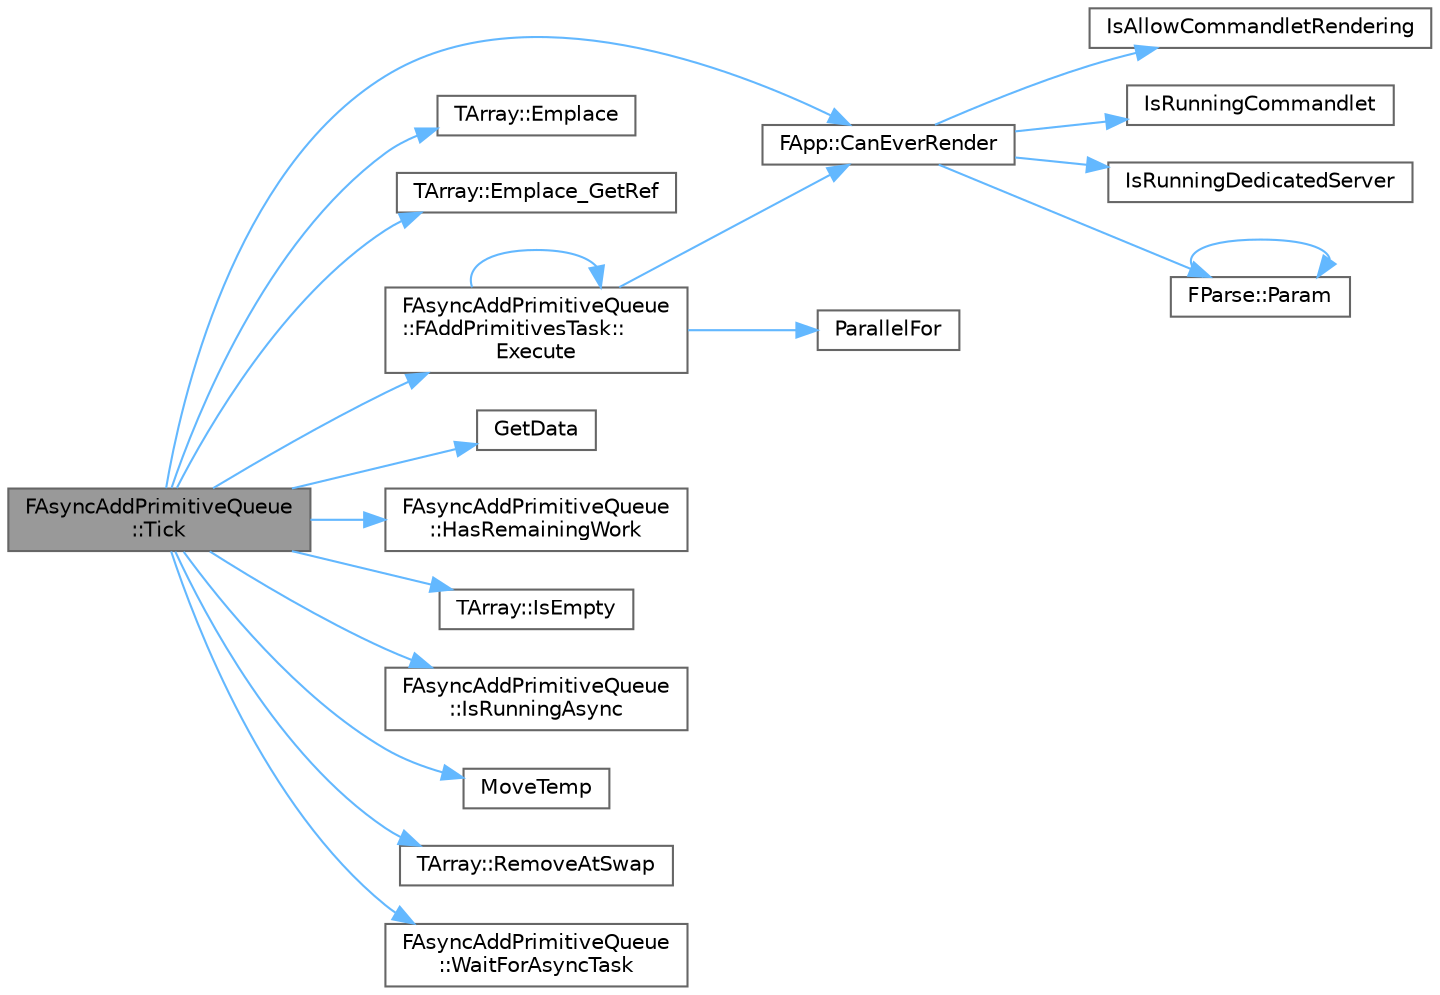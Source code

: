 digraph "FAsyncAddPrimitiveQueue::Tick"
{
 // INTERACTIVE_SVG=YES
 // LATEX_PDF_SIZE
  bgcolor="transparent";
  edge [fontname=Helvetica,fontsize=10,labelfontname=Helvetica,labelfontsize=10];
  node [fontname=Helvetica,fontsize=10,shape=box,height=0.2,width=0.4];
  rankdir="LR";
  Node1 [id="Node000001",label="FAsyncAddPrimitiveQueue\l::Tick",height=0.2,width=0.4,color="gray40", fillcolor="grey60", style="filled", fontcolor="black",tooltip=" "];
  Node1 -> Node2 [id="edge1_Node000001_Node000002",color="steelblue1",style="solid",tooltip=" "];
  Node2 [id="Node000002",label="FApp::CanEverRender",height=0.2,width=0.4,color="grey40", fillcolor="white", style="filled",URL="$d9/d01/classFApp.html#a326c7bc89ea7b26d4e003dd460b6fabb",tooltip="Checks whether this application can render anything."];
  Node2 -> Node3 [id="edge2_Node000002_Node000003",color="steelblue1",style="solid",tooltip=" "];
  Node3 [id="Node000003",label="IsAllowCommandletRendering",height=0.2,width=0.4,color="grey40", fillcolor="white", style="filled",URL="$d5/d8c/CoreGlobals_8h.html#a605fcb0c14b762383d45874e441732bd",tooltip="Check to see if we should initialise RHI and set up scene for rendering even when running a commandle..."];
  Node2 -> Node4 [id="edge3_Node000002_Node000004",color="steelblue1",style="solid",tooltip=" "];
  Node4 [id="Node000004",label="IsRunningCommandlet",height=0.2,width=0.4,color="grey40", fillcolor="white", style="filled",URL="$d5/d8c/CoreGlobals_8h.html#a031b98deaa2950cedb7ee99a4e968fc2",tooltip="Check to see if this executable is running a commandlet (custom command-line processing code in an ed..."];
  Node2 -> Node5 [id="edge4_Node000002_Node000005",color="steelblue1",style="solid",tooltip=" "];
  Node5 [id="Node000005",label="IsRunningDedicatedServer",height=0.2,width=0.4,color="grey40", fillcolor="white", style="filled",URL="$d8/d97/CoreMisc_8h.html#a3ee85cf40144be11bf7291ef1dacbb18",tooltip="Check to see if this executable was launched as a dedicated server process and should not load client..."];
  Node2 -> Node6 [id="edge5_Node000002_Node000006",color="steelblue1",style="solid",tooltip=" "];
  Node6 [id="Node000006",label="FParse::Param",height=0.2,width=0.4,color="grey40", fillcolor="white", style="filled",URL="$d3/db4/structFParse.html#a0c441f5262efce3303b0cac83fac81a4",tooltip="Checks if a command-line parameter exists in the stream."];
  Node6 -> Node6 [id="edge6_Node000006_Node000006",color="steelblue1",style="solid",tooltip=" "];
  Node1 -> Node7 [id="edge7_Node000001_Node000007",color="steelblue1",style="solid",tooltip=" "];
  Node7 [id="Node000007",label="TArray::Emplace",height=0.2,width=0.4,color="grey40", fillcolor="white", style="filled",URL="$d4/d52/classTArray.html#a084ac3e03e7fe74b0b2d28cd8695c197",tooltip="Constructs a new item at the end of the array, possibly reallocating the whole array to fit."];
  Node1 -> Node8 [id="edge8_Node000001_Node000008",color="steelblue1",style="solid",tooltip=" "];
  Node8 [id="Node000008",label="TArray::Emplace_GetRef",height=0.2,width=0.4,color="grey40", fillcolor="white", style="filled",URL="$d4/d52/classTArray.html#a48a525ff9aca674ea8f4129630b67d9d",tooltip="Constructs a new item at the end of the array, possibly reallocating the whole array to fit."];
  Node1 -> Node9 [id="edge9_Node000001_Node000009",color="steelblue1",style="solid",tooltip=" "];
  Node9 [id="Node000009",label="FAsyncAddPrimitiveQueue\l::FAddPrimitivesTask::\lExecute",height=0.2,width=0.4,color="grey40", fillcolor="white", style="filled",URL="$dc/df3/structFAsyncAddPrimitiveQueue_1_1FAddPrimitivesTask.html#a18c765b662275d312eee00101cd76986",tooltip=" "];
  Node9 -> Node2 [id="edge10_Node000009_Node000002",color="steelblue1",style="solid",tooltip=" "];
  Node9 -> Node9 [id="edge11_Node000009_Node000009",color="steelblue1",style="solid",tooltip=" "];
  Node9 -> Node10 [id="edge12_Node000009_Node000010",color="steelblue1",style="solid",tooltip=" "];
  Node10 [id="Node000010",label="ParallelFor",height=0.2,width=0.4,color="grey40", fillcolor="white", style="filled",URL="$d2/da1/ParallelFor_8h.html#a68b625089b9c041b662a1605dbef98f0",tooltip="General purpose parallel for that uses the taskgraph."];
  Node1 -> Node11 [id="edge13_Node000001_Node000011",color="steelblue1",style="solid",tooltip=" "];
  Node11 [id="Node000011",label="GetData",height=0.2,width=0.4,color="grey40", fillcolor="white", style="filled",URL="$d3/ddf/StringConv_8h.html#a4111b73e6a9d7101173e7223118962f3",tooltip=" "];
  Node1 -> Node12 [id="edge14_Node000001_Node000012",color="steelblue1",style="solid",tooltip=" "];
  Node12 [id="Node000012",label="FAsyncAddPrimitiveQueue\l::HasRemainingWork",height=0.2,width=0.4,color="grey40", fillcolor="white", style="filled",URL="$d7/dd3/structFAsyncAddPrimitiveQueue.html#ac07fde3e830fac1b58465d0b5a1171df",tooltip=" "];
  Node1 -> Node13 [id="edge15_Node000001_Node000013",color="steelblue1",style="solid",tooltip=" "];
  Node13 [id="Node000013",label="TArray::IsEmpty",height=0.2,width=0.4,color="grey40", fillcolor="white", style="filled",URL="$d4/d52/classTArray.html#a2c57f7971567594e23017eb0b92eadfe",tooltip="Returns true if the array is empty and contains no elements."];
  Node1 -> Node14 [id="edge16_Node000001_Node000014",color="steelblue1",style="solid",tooltip=" "];
  Node14 [id="Node000014",label="FAsyncAddPrimitiveQueue\l::IsRunningAsync",height=0.2,width=0.4,color="grey40", fillcolor="white", style="filled",URL="$d7/dd3/structFAsyncAddPrimitiveQueue.html#abe5ef4392ec185c431a188f2d5db37fb",tooltip=" "];
  Node1 -> Node15 [id="edge17_Node000001_Node000015",color="steelblue1",style="solid",tooltip=" "];
  Node15 [id="Node000015",label="MoveTemp",height=0.2,width=0.4,color="grey40", fillcolor="white", style="filled",URL="$d4/d24/UnrealTemplate_8h.html#ad5e6c049aeb9c9115fec514ba581dbb6",tooltip="MoveTemp will cast a reference to an rvalue reference."];
  Node1 -> Node16 [id="edge18_Node000001_Node000016",color="steelblue1",style="solid",tooltip=" "];
  Node16 [id="Node000016",label="TArray::RemoveAtSwap",height=0.2,width=0.4,color="grey40", fillcolor="white", style="filled",URL="$d4/d52/classTArray.html#a2fa9ad3920b40e139cb8097d5917c111",tooltip="Removes an element (or elements) at given location, then shrinks the array."];
  Node1 -> Node17 [id="edge19_Node000001_Node000017",color="steelblue1",style="solid",tooltip=" "];
  Node17 [id="Node000017",label="FAsyncAddPrimitiveQueue\l::WaitForAsyncTask",height=0.2,width=0.4,color="grey40", fillcolor="white", style="filled",URL="$d7/dd3/structFAsyncAddPrimitiveQueue.html#abb6a6eb06deb531134f9aaa1a1e3c490",tooltip=" "];
}

